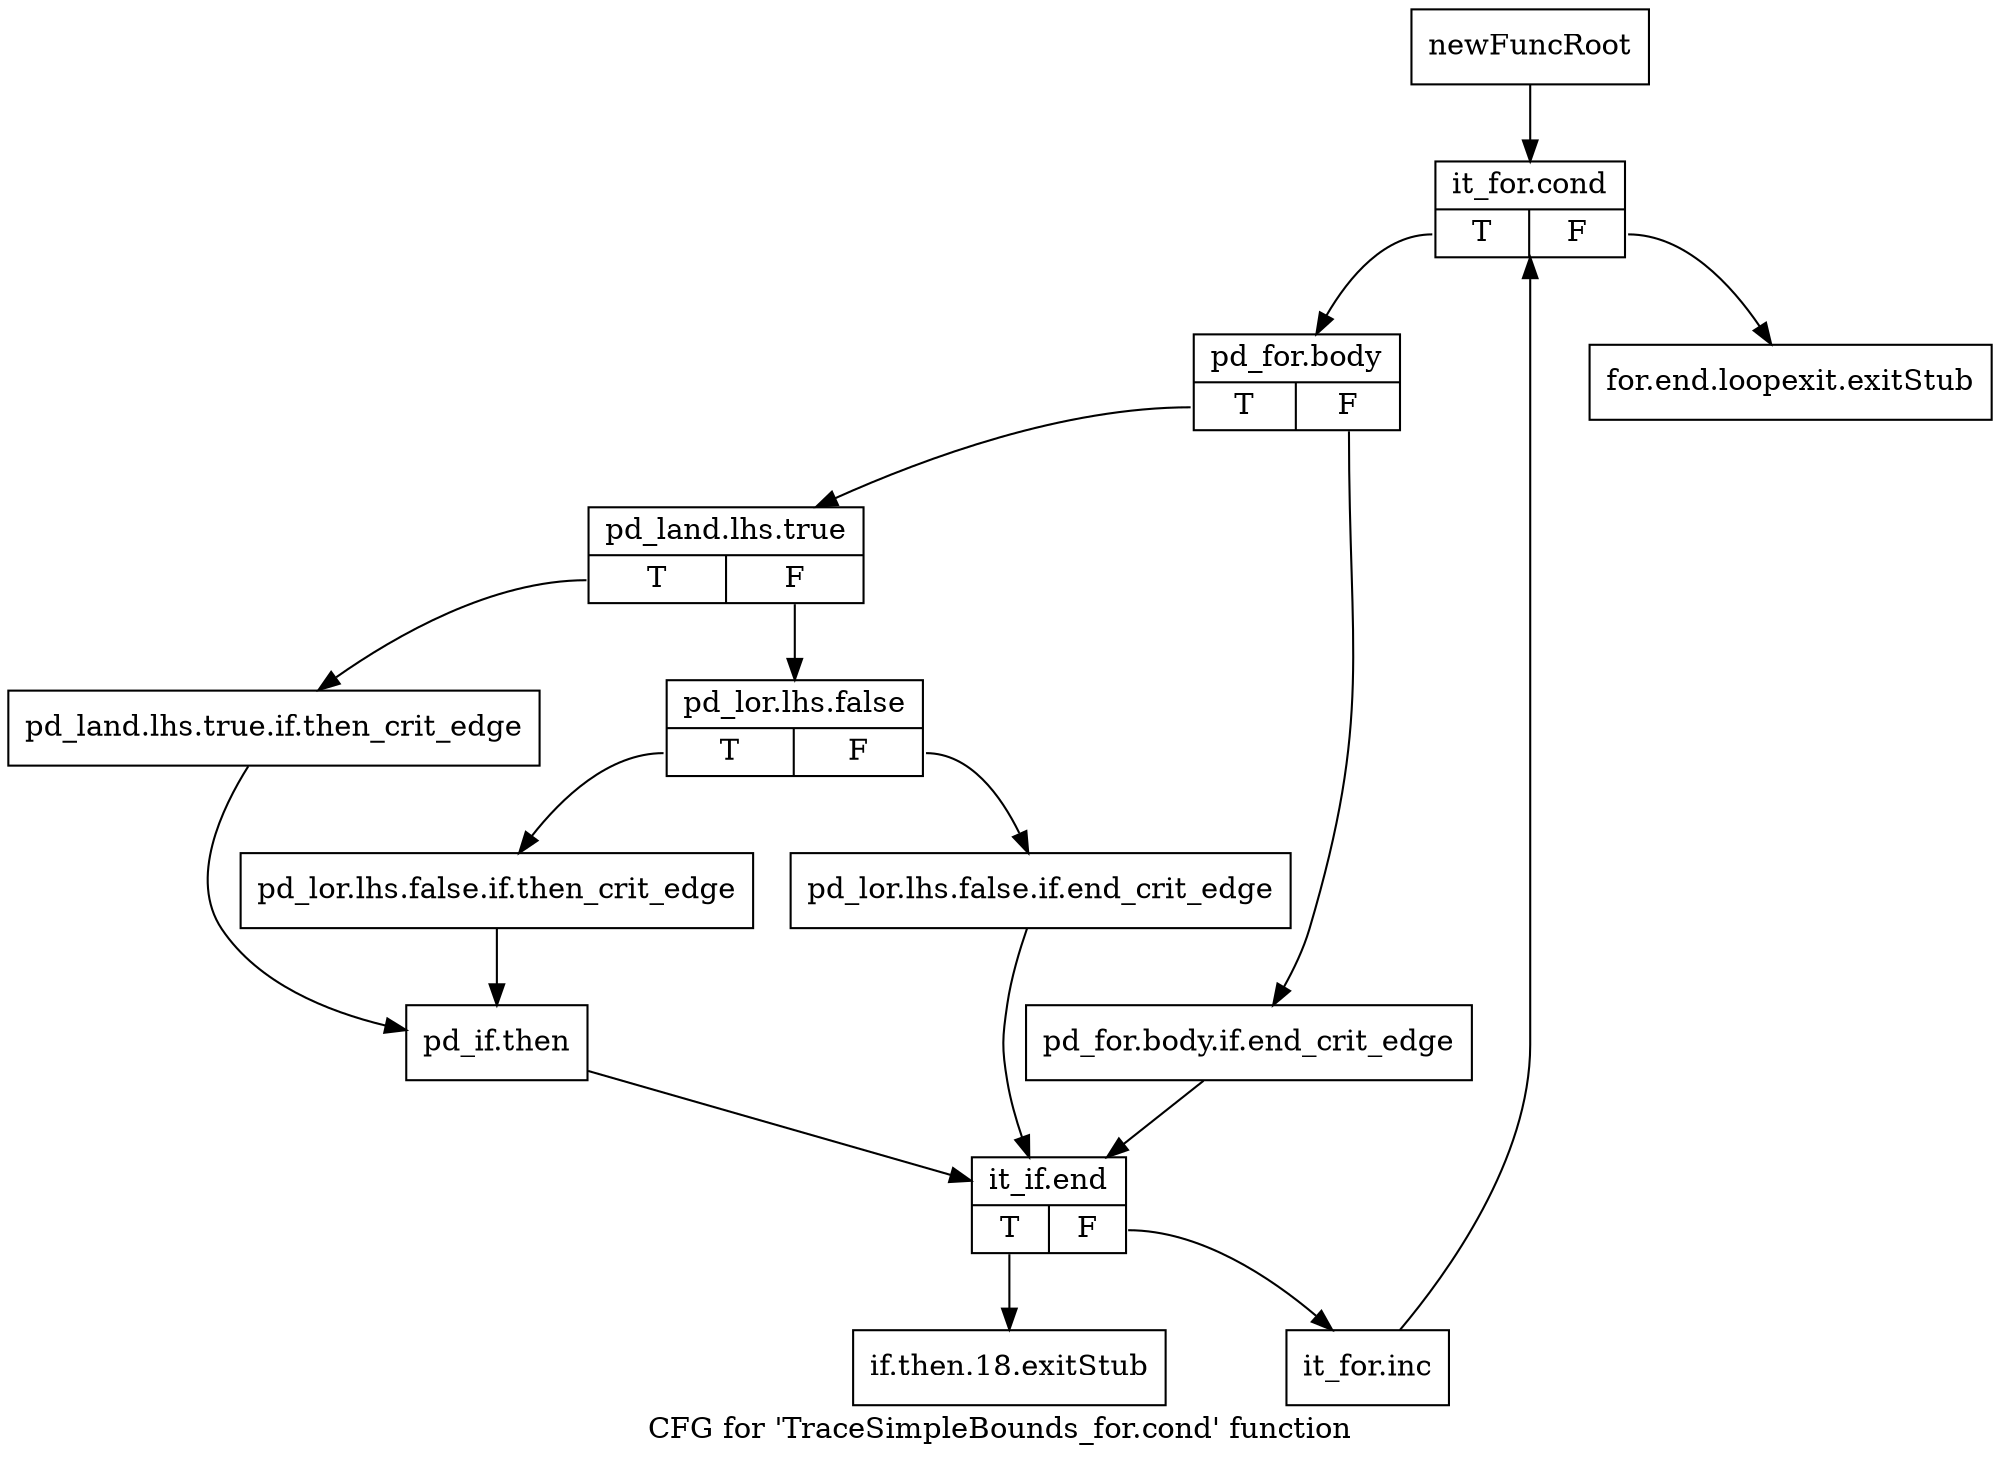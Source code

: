 digraph "CFG for 'TraceSimpleBounds_for.cond' function" {
	label="CFG for 'TraceSimpleBounds_for.cond' function";

	Node0x3287270 [shape=record,label="{newFuncRoot}"];
	Node0x3287270 -> Node0x3287360;
	Node0x32872c0 [shape=record,label="{for.end.loopexit.exitStub}"];
	Node0x3287310 [shape=record,label="{if.then.18.exitStub}"];
	Node0x3287360 [shape=record,label="{it_for.cond|{<s0>T|<s1>F}}"];
	Node0x3287360:s0 -> Node0x32873b0;
	Node0x3287360:s1 -> Node0x32872c0;
	Node0x32873b0 [shape=record,label="{pd_for.body|{<s0>T|<s1>F}}"];
	Node0x32873b0:s0 -> Node0x3287450;
	Node0x32873b0:s1 -> Node0x3287400;
	Node0x3287400 [shape=record,label="{pd_for.body.if.end_crit_edge}"];
	Node0x3287400 -> Node0x3287630;
	Node0x3287450 [shape=record,label="{pd_land.lhs.true|{<s0>T|<s1>F}}"];
	Node0x3287450:s0 -> Node0x3287590;
	Node0x3287450:s1 -> Node0x32874a0;
	Node0x32874a0 [shape=record,label="{pd_lor.lhs.false|{<s0>T|<s1>F}}"];
	Node0x32874a0:s0 -> Node0x3287540;
	Node0x32874a0:s1 -> Node0x32874f0;
	Node0x32874f0 [shape=record,label="{pd_lor.lhs.false.if.end_crit_edge}"];
	Node0x32874f0 -> Node0x3287630;
	Node0x3287540 [shape=record,label="{pd_lor.lhs.false.if.then_crit_edge}"];
	Node0x3287540 -> Node0x32875e0;
	Node0x3287590 [shape=record,label="{pd_land.lhs.true.if.then_crit_edge}"];
	Node0x3287590 -> Node0x32875e0;
	Node0x32875e0 [shape=record,label="{pd_if.then}"];
	Node0x32875e0 -> Node0x3287630;
	Node0x3287630 [shape=record,label="{it_if.end|{<s0>T|<s1>F}}"];
	Node0x3287630:s0 -> Node0x3287310;
	Node0x3287630:s1 -> Node0x3287680;
	Node0x3287680 [shape=record,label="{it_for.inc}"];
	Node0x3287680 -> Node0x3287360;
}
